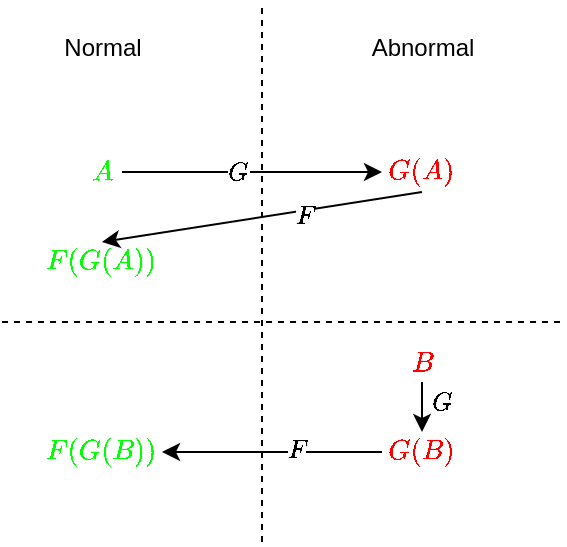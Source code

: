 <mxfile version="24.2.2" type="github">
  <diagram name="Page-1" id="5RAjtBZfRVpLdp13UfPU">
    <mxGraphModel dx="605" dy="324" grid="1" gridSize="10" guides="1" tooltips="1" connect="1" arrows="1" fold="1" page="1" pageScale="1" pageWidth="850" pageHeight="1100" math="1" shadow="0">
      <root>
        <mxCell id="0" />
        <mxCell id="1" parent="0" />
        <mxCell id="nsaVbqY2D22ZLtYs1axp-17" value="" style="endArrow=none;dashed=1;html=1;rounded=0;" edge="1" parent="1">
          <mxGeometry width="50" height="50" relative="1" as="geometry">
            <mxPoint x="330" y="470" as="sourcePoint" />
            <mxPoint x="330" y="200" as="targetPoint" />
          </mxGeometry>
        </mxCell>
        <mxCell id="nsaVbqY2D22ZLtYs1axp-25" style="edgeStyle=orthogonalEdgeStyle;rounded=0;orthogonalLoop=1;jettySize=auto;html=1;exitX=1;exitY=0.5;exitDx=0;exitDy=0;entryX=0;entryY=0.5;entryDx=0;entryDy=0;" edge="1" parent="1" source="nsaVbqY2D22ZLtYs1axp-18" target="nsaVbqY2D22ZLtYs1axp-20">
          <mxGeometry relative="1" as="geometry" />
        </mxCell>
        <mxCell id="nsaVbqY2D22ZLtYs1axp-32" value="\(G\)" style="edgeLabel;html=1;align=center;verticalAlign=middle;resizable=0;points=[];" vertex="1" connectable="0" parent="nsaVbqY2D22ZLtYs1axp-25">
          <mxGeometry x="-0.115" y="2" relative="1" as="geometry">
            <mxPoint y="2" as="offset" />
          </mxGeometry>
        </mxCell>
        <mxCell id="nsaVbqY2D22ZLtYs1axp-18" value="\(A\)" style="text;html=1;align=center;verticalAlign=middle;whiteSpace=wrap;rounded=0;fontColor=#00ff00;" vertex="1" parent="1">
          <mxGeometry x="240" y="275" width="20" height="20" as="geometry" />
        </mxCell>
        <mxCell id="nsaVbqY2D22ZLtYs1axp-28" style="edgeStyle=orthogonalEdgeStyle;rounded=0;orthogonalLoop=1;jettySize=auto;html=1;entryX=0.5;entryY=0;entryDx=0;entryDy=0;" edge="1" parent="1" source="nsaVbqY2D22ZLtYs1axp-19" target="nsaVbqY2D22ZLtYs1axp-23">
          <mxGeometry relative="1" as="geometry" />
        </mxCell>
        <mxCell id="nsaVbqY2D22ZLtYs1axp-34" value="\(G\)" style="edgeLabel;html=1;align=center;verticalAlign=middle;resizable=0;points=[];" vertex="1" connectable="0" parent="nsaVbqY2D22ZLtYs1axp-28">
          <mxGeometry x="-0.168" y="-1" relative="1" as="geometry">
            <mxPoint x="9" y="-7" as="offset" />
          </mxGeometry>
        </mxCell>
        <mxCell id="nsaVbqY2D22ZLtYs1axp-19" value="\(B\)" style="text;html=1;align=center;verticalAlign=middle;whiteSpace=wrap;rounded=0;fontColor=#ff0000;" vertex="1" parent="1">
          <mxGeometry x="400" y="370" width="20" height="20" as="geometry" />
        </mxCell>
        <mxCell id="nsaVbqY2D22ZLtYs1axp-27" style="rounded=0;orthogonalLoop=1;jettySize=auto;html=1;exitX=0.5;exitY=1;exitDx=0;exitDy=0;entryX=0.5;entryY=0;entryDx=0;entryDy=0;" edge="1" parent="1" source="nsaVbqY2D22ZLtYs1axp-20" target="nsaVbqY2D22ZLtYs1axp-21">
          <mxGeometry relative="1" as="geometry" />
        </mxCell>
        <mxCell id="nsaVbqY2D22ZLtYs1axp-33" value="\(F\)" style="edgeLabel;html=1;align=center;verticalAlign=middle;resizable=0;points=[];" vertex="1" connectable="0" parent="nsaVbqY2D22ZLtYs1axp-27">
          <mxGeometry x="-0.268" y="-2" relative="1" as="geometry">
            <mxPoint y="5" as="offset" />
          </mxGeometry>
        </mxCell>
        <mxCell id="nsaVbqY2D22ZLtYs1axp-20" value="\(G(A)\)" style="text;html=1;align=center;verticalAlign=middle;whiteSpace=wrap;rounded=0;fontColor=#ff0000;" vertex="1" parent="1">
          <mxGeometry x="390" y="275" width="40" height="20" as="geometry" />
        </mxCell>
        <mxCell id="nsaVbqY2D22ZLtYs1axp-21" value="\(F(G(A))\)" style="text;html=1;align=center;verticalAlign=middle;whiteSpace=wrap;rounded=0;fontColor=#00ff00;" vertex="1" parent="1">
          <mxGeometry x="220" y="320" width="60" height="20" as="geometry" />
        </mxCell>
        <mxCell id="nsaVbqY2D22ZLtYs1axp-22" value="\(F(G(B))\)" style="text;html=1;align=center;verticalAlign=middle;whiteSpace=wrap;rounded=0;fontColor=#00ff00;" vertex="1" parent="1">
          <mxGeometry x="220" y="415" width="60" height="20" as="geometry" />
        </mxCell>
        <mxCell id="nsaVbqY2D22ZLtYs1axp-29" style="edgeStyle=orthogonalEdgeStyle;rounded=0;orthogonalLoop=1;jettySize=auto;html=1;exitX=0;exitY=0.5;exitDx=0;exitDy=0;entryX=1;entryY=0.5;entryDx=0;entryDy=0;" edge="1" parent="1" source="nsaVbqY2D22ZLtYs1axp-23" target="nsaVbqY2D22ZLtYs1axp-22">
          <mxGeometry relative="1" as="geometry" />
        </mxCell>
        <mxCell id="nsaVbqY2D22ZLtYs1axp-35" value="\(F\)" style="edgeLabel;html=1;align=center;verticalAlign=middle;resizable=0;points=[];" vertex="1" connectable="0" parent="nsaVbqY2D22ZLtYs1axp-29">
          <mxGeometry x="-0.22" y="-1" relative="1" as="geometry">
            <mxPoint as="offset" />
          </mxGeometry>
        </mxCell>
        <mxCell id="nsaVbqY2D22ZLtYs1axp-23" value="\(G(B)\)" style="text;html=1;align=center;verticalAlign=middle;whiteSpace=wrap;rounded=0;fontColor=#ff0000;" vertex="1" parent="1">
          <mxGeometry x="390" y="415" width="40" height="20" as="geometry" />
        </mxCell>
        <mxCell id="nsaVbqY2D22ZLtYs1axp-36" value="Normal" style="text;html=1;align=center;verticalAlign=middle;resizable=0;points=[];autosize=1;strokeColor=none;fillColor=none;" vertex="1" parent="1">
          <mxGeometry x="220" y="208" width="60" height="30" as="geometry" />
        </mxCell>
        <mxCell id="nsaVbqY2D22ZLtYs1axp-37" value="Abnormal" style="text;html=1;align=center;verticalAlign=middle;resizable=0;points=[];autosize=1;strokeColor=none;fillColor=none;" vertex="1" parent="1">
          <mxGeometry x="375" y="208" width="70" height="30" as="geometry" />
        </mxCell>
        <mxCell id="nsaVbqY2D22ZLtYs1axp-38" value="" style="endArrow=none;dashed=1;html=1;rounded=0;" edge="1" parent="1">
          <mxGeometry width="50" height="50" relative="1" as="geometry">
            <mxPoint x="200" y="360" as="sourcePoint" />
            <mxPoint x="480" y="360" as="targetPoint" />
          </mxGeometry>
        </mxCell>
      </root>
    </mxGraphModel>
  </diagram>
</mxfile>
